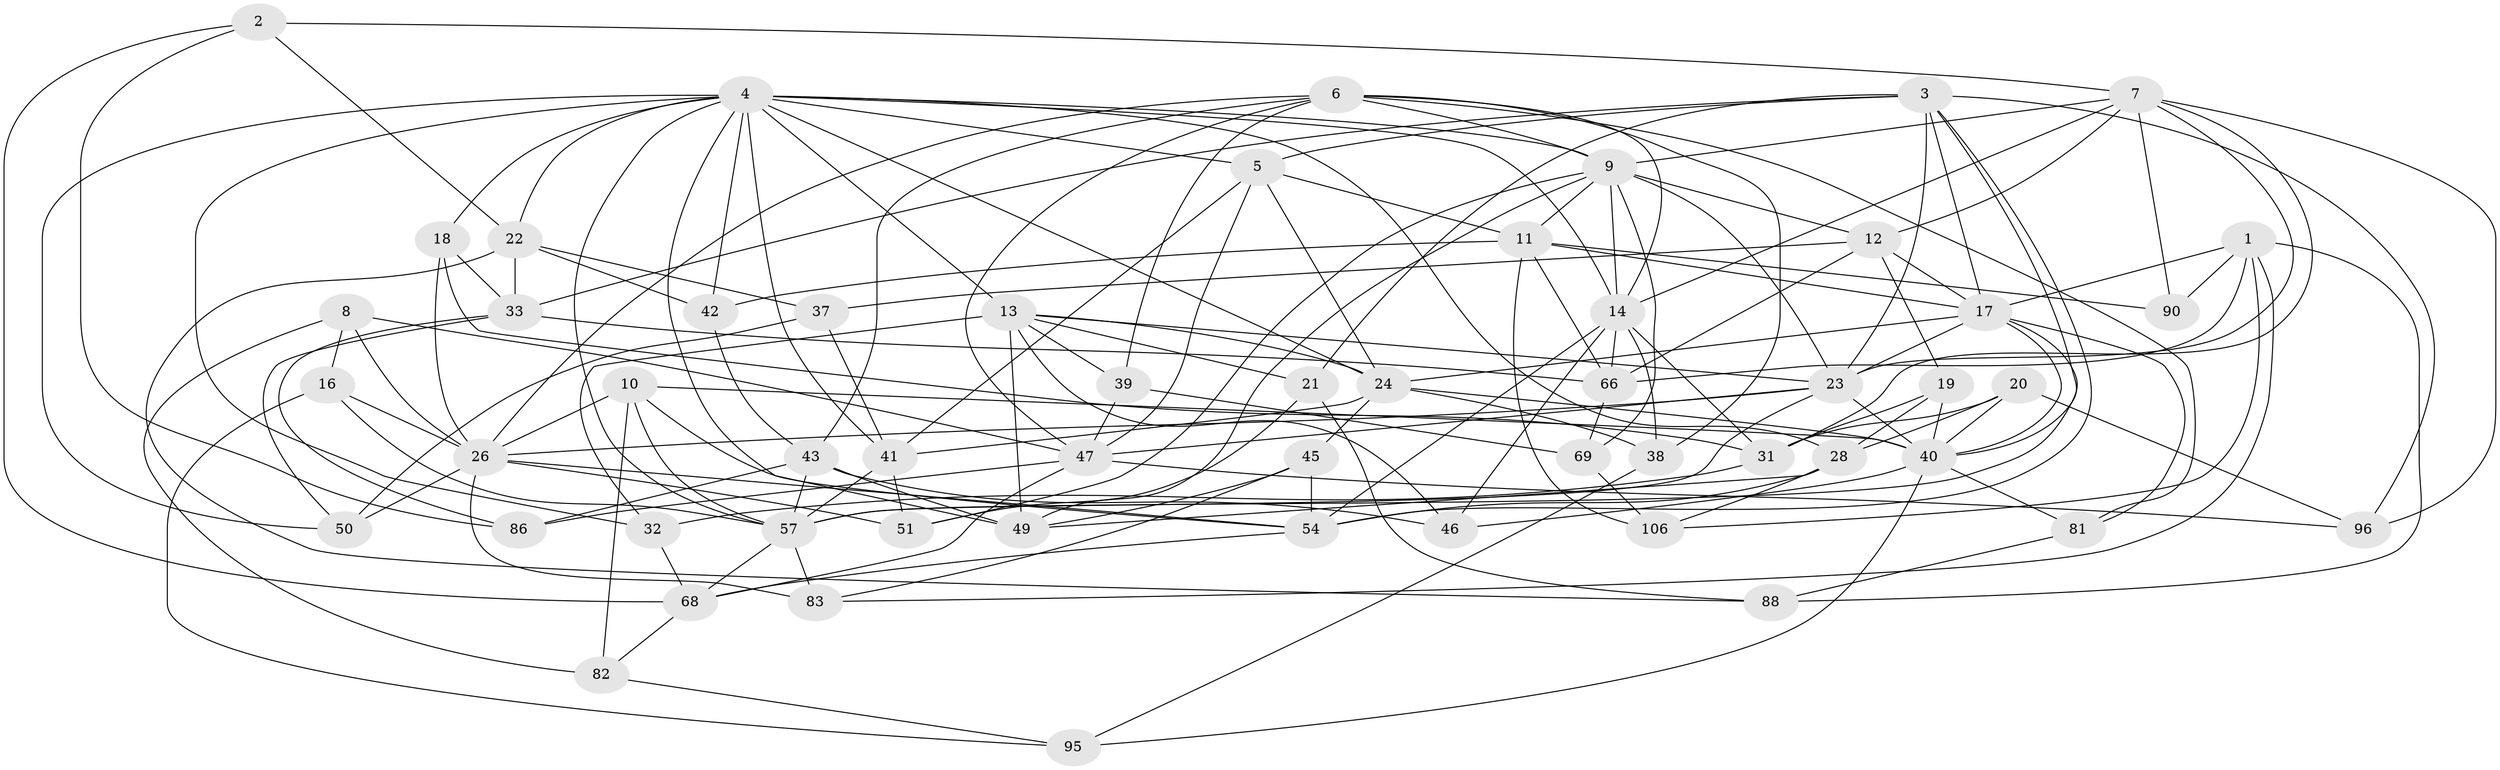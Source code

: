 // original degree distribution, {4: 1.0}
// Generated by graph-tools (version 1.1) at 2025/16/03/09/25 04:16:33]
// undirected, 55 vertices, 161 edges
graph export_dot {
graph [start="1"]
  node [color=gray90,style=filled];
  1 [super="+25"];
  2;
  3 [super="+58+105"];
  4 [super="+85+93"];
  5 [super="+61"];
  6 [super="+48+64"];
  7 [super="+77+30"];
  8;
  9 [super="+63+34+104"];
  10 [super="+71"];
  11 [super="+79+78"];
  12 [super="+15"];
  13 [super="+60"];
  14 [super="+62+74"];
  16;
  17 [super="+73+102+29"];
  18;
  19;
  20;
  21;
  22 [super="+27"];
  23 [super="+89+108+75"];
  24 [super="+36+44"];
  26 [super="+55+35"];
  28 [super="+94"];
  31 [super="+76"];
  32;
  33 [super="+84"];
  37;
  38;
  39;
  40 [super="+53"];
  41 [super="+92"];
  42;
  43 [super="+97"];
  45;
  46;
  47 [super="+52"];
  49 [super="+65"];
  50;
  51;
  54 [super="+59"];
  57 [super="+67"];
  66 [super="+87"];
  68 [super="+91"];
  69;
  81;
  82;
  83;
  86;
  88;
  90;
  95;
  96;
  106;
  1 -- 88;
  1 -- 83;
  1 -- 17;
  1 -- 106;
  1 -- 90;
  1 -- 66;
  2 -- 86;
  2 -- 68;
  2 -- 7;
  2 -- 22;
  3 -- 96;
  3 -- 21;
  3 -- 17;
  3 -- 23;
  3 -- 33;
  3 -- 5;
  3 -- 54;
  3 -- 40;
  4 -- 14;
  4 -- 49;
  4 -- 24;
  4 -- 9;
  4 -- 32;
  4 -- 5;
  4 -- 41;
  4 -- 42;
  4 -- 13;
  4 -- 18;
  4 -- 50;
  4 -- 22;
  4 -- 28;
  4 -- 57;
  5 -- 41;
  5 -- 24;
  5 -- 11;
  5 -- 47;
  6 -- 14;
  6 -- 81;
  6 -- 9;
  6 -- 39;
  6 -- 47;
  6 -- 26;
  6 -- 43;
  6 -- 38;
  7 -- 14;
  7 -- 96;
  7 -- 90;
  7 -- 23;
  7 -- 31;
  7 -- 9;
  7 -- 12;
  8 -- 16;
  8 -- 82;
  8 -- 26;
  8 -- 47;
  9 -- 69;
  9 -- 49;
  9 -- 12;
  9 -- 23;
  9 -- 11;
  9 -- 51;
  9 -- 14;
  10 -- 57 [weight=2];
  10 -- 82;
  10 -- 26;
  10 -- 54;
  10 -- 40;
  11 -- 90 [weight=2];
  11 -- 42;
  11 -- 66;
  11 -- 17;
  11 -- 106;
  12 -- 66;
  12 -- 17;
  12 -- 19;
  12 -- 37;
  13 -- 49;
  13 -- 39;
  13 -- 23;
  13 -- 32;
  13 -- 21;
  13 -- 46;
  13 -- 24;
  14 -- 46;
  14 -- 54 [weight=2];
  14 -- 38;
  14 -- 31;
  14 -- 66;
  16 -- 95;
  16 -- 26;
  16 -- 57;
  17 -- 81;
  17 -- 57;
  17 -- 23 [weight=2];
  17 -- 24;
  17 -- 40;
  18 -- 31;
  18 -- 33;
  18 -- 26;
  19 -- 31;
  19 -- 28;
  19 -- 40;
  20 -- 40;
  20 -- 28;
  20 -- 96;
  20 -- 31;
  21 -- 88;
  21 -- 51;
  22 -- 37;
  22 -- 88;
  22 -- 33;
  22 -- 42;
  23 -- 47;
  23 -- 26;
  23 -- 57;
  23 -- 40;
  24 -- 40;
  24 -- 45;
  24 -- 38;
  24 -- 41;
  26 -- 50;
  26 -- 51;
  26 -- 83;
  26 -- 54;
  28 -- 106;
  28 -- 49;
  28 -- 54;
  31 -- 32;
  32 -- 68;
  33 -- 66;
  33 -- 50;
  33 -- 86;
  37 -- 50;
  37 -- 41;
  38 -- 95;
  39 -- 69;
  39 -- 47;
  40 -- 46;
  40 -- 81;
  40 -- 95;
  41 -- 51;
  41 -- 57;
  42 -- 43;
  43 -- 86;
  43 -- 46;
  43 -- 49;
  43 -- 57;
  45 -- 49;
  45 -- 54;
  45 -- 83;
  47 -- 68;
  47 -- 96;
  47 -- 86;
  54 -- 68;
  57 -- 68;
  57 -- 83;
  66 -- 69;
  68 -- 82;
  69 -- 106;
  81 -- 88;
  82 -- 95;
}
